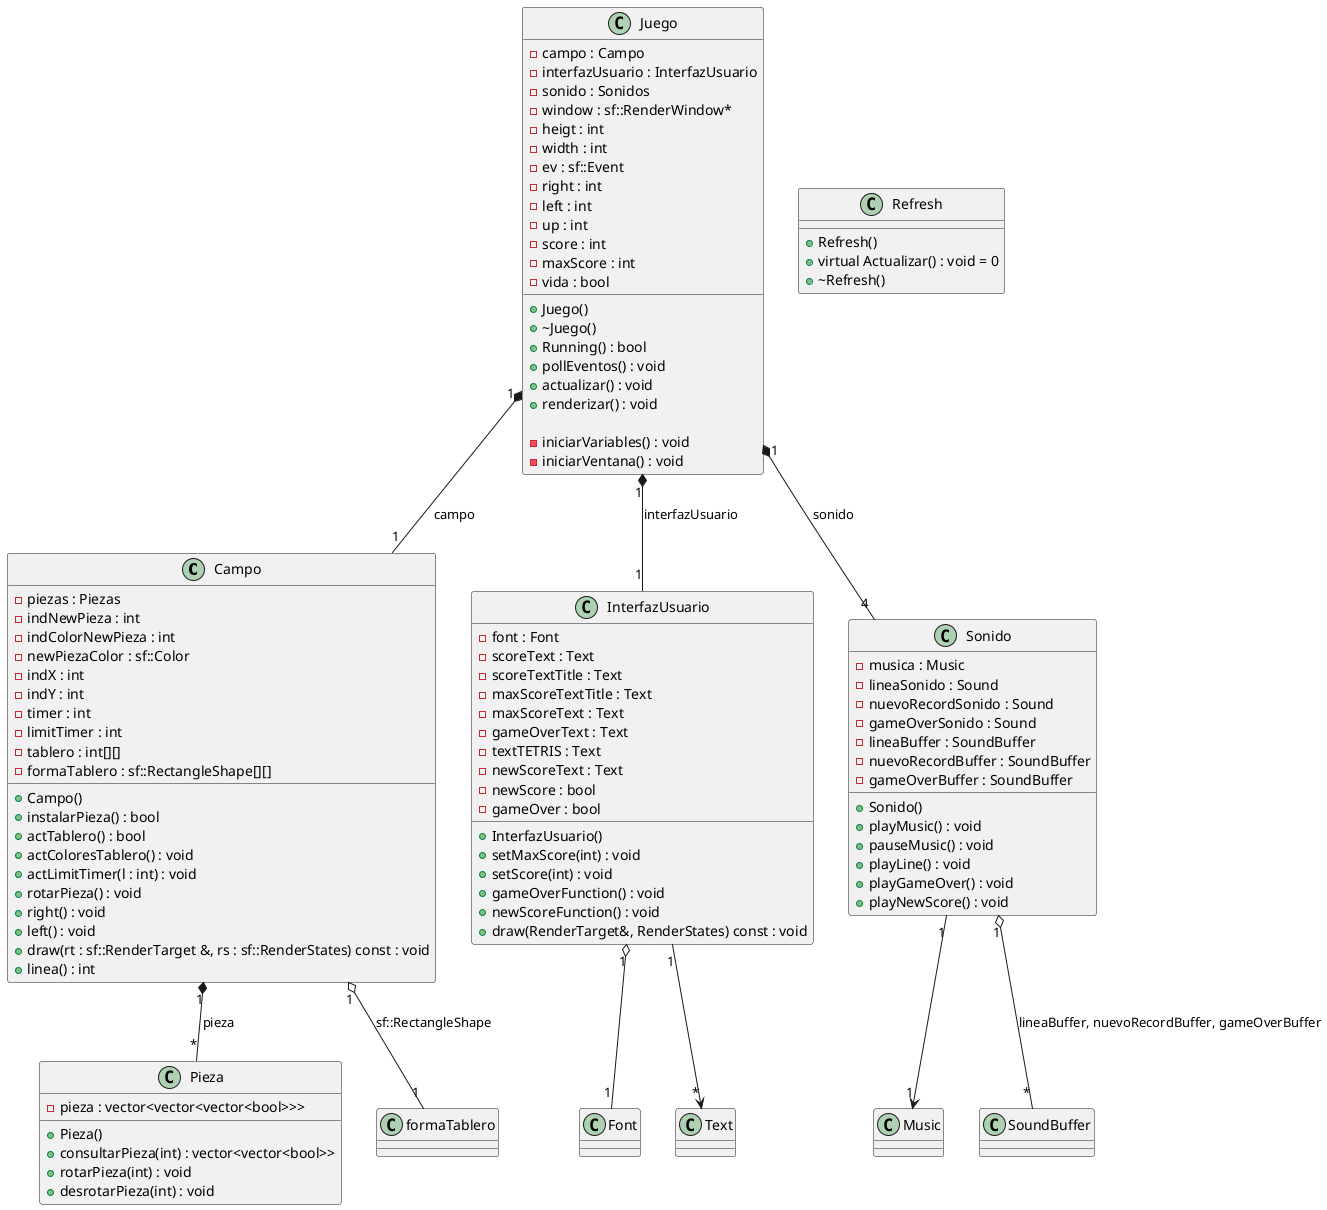 @startuml Tetris

class Campo {
    - piezas : Piezas
    - indNewPieza : int
    - indColorNewPieza : int
    - newPiezaColor : sf::Color
    - indX : int
    - indY : int
    - timer : int
    - limitTimer : int
    - tablero : int[][]
    - formaTablero : sf::RectangleShape[][]

    + Campo()
    + instalarPieza() : bool
    + actTablero() : bool
    + actColoresTablero() : void
    + actLimitTimer(l : int) : void
    + rotarPieza() : void
    + right() : void
    + left() : void
    + draw(rt : sf::RenderTarget &, rs : sf::RenderStates) const : void
    + linea() : int
}

class InterfazUsuario {
    - font : Font
    - scoreText : Text
    - scoreTextTitle : Text
    - maxScoreTextTitle : Text
    - maxScoreText : Text
    - gameOverText : Text
    - textTETRIS : Text
    - newScoreText : Text
    - newScore : bool
    - gameOver : bool

    + InterfazUsuario()
    + setMaxScore(int) : void
    + setScore(int) : void
    + gameOverFunction() : void
    + newScoreFunction() : void
    + draw(RenderTarget&, RenderStates) const : void
}

class Juego {
    - campo : Campo
    - interfazUsuario : InterfazUsuario
    - sonido : Sonidos
    - window : sf::RenderWindow*
    - heigt : int
    - width : int
    - ev : sf::Event
    - right : int
    - left : int
    - up : int
    - score : int
    - maxScore : int
    - vida : bool

    + Juego()
    + ~Juego()
    + Running() : bool
    + pollEventos() : void
    + actualizar() : void
    + renderizar() : void

    - iniciarVariables() : void
    - iniciarVentana() : void
}

class Pieza {
    - pieza : vector<vector<vector<bool>>>

    + Pieza()
    + consultarPieza(int) : vector<vector<bool>>
    + rotarPieza(int) : void
    + desrotarPieza(int) : void
}

class Refresh {
    + Refresh()
    + virtual Actualizar() : void = 0
    + ~Refresh()
}

class Sonido {
    - musica : Music
    - lineaSonido : Sound
    - nuevoRecordSonido : Sound
    - gameOverSonido : Sound
    - lineaBuffer : SoundBuffer
    - nuevoRecordBuffer : SoundBuffer
    - gameOverBuffer : SoundBuffer

    + Sonido()
    + playMusic() : void
    + pauseMusic() : void
    + playLine() : void
    + playGameOver() : void
    + playNewScore() : void
}

Juego "1" *-- "1" Campo: campo 
Juego "1" *-- "1" InterfazUsuario: interfazUsuario 
Juego "1" *-- "4" Sonido: sonido 
Campo "1" *-- "*" Pieza: pieza
Campo "1" o-- "1" formaTablero: "sf::RectangleShape" 
Sonido "1" --> "1" Music
Sonido "1" o-- "*" SoundBuffer: "lineaBuffer, nuevoRecordBuffer, gameOverBuffer"
InterfazUsuario "1" o-- "1" Font
InterfazUsuario "1" --> "*" Text

@enduml